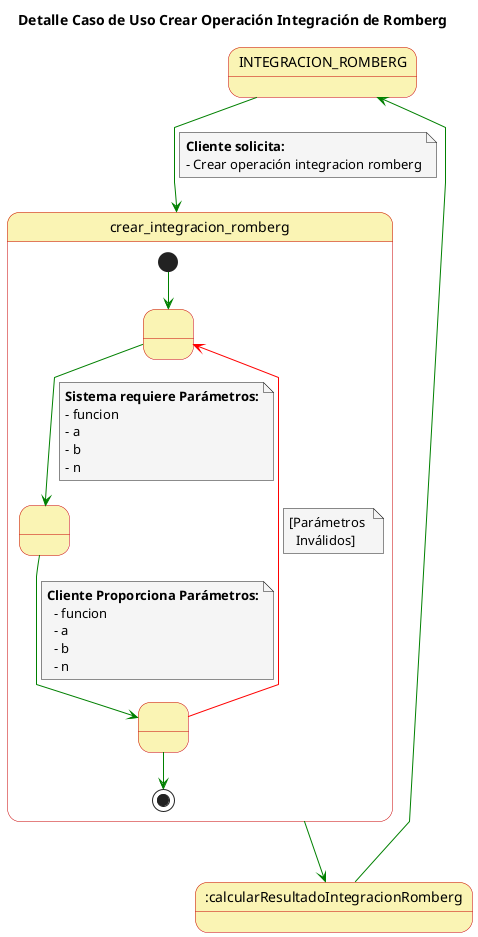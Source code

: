 @startuml

top to bottom direction

skinparam state {
  BackgroundColor #faf4b4
  BorderColor #c90000
}

skinparam note {
  BackgroundColor #f5f5f5
}

skinparam linetype polyline

title Detalle Caso de Uso Crear Operación Integración de Romberg

state INTEGRACION_ROMBERG

INTEGRACION_ROMBERG-[#green]-> crear_integracion_romberg
note on link
  **Cliente solicita:**
  - Crear operación integracion romberg
end note

state crear_integracion_romberg{
  state 1 as " "
  state 2 as " "
  state 3 as " "
  
  [*] -[#green]-> 1
  1 -[#green]-> 2
  note on link
      **Sistema requiere Parámetros:**
      - funcion
      - a
      - b
      - n
  end note
  2 -[#green]-> 3
  note on link
    **Cliente Proporciona Parámetros:**
      - funcion
      - a
      - b
      - n
  end note
  3 -[#red]-> 1
  note on link
    [Parámetros 
      Inválidos]
  end note
  3 -[#green]-> [*]

}

crear_integracion_romberg-[#green]-> :calcularResultadoIntegracionRomberg

:calcularResultadoIntegracionRomberg-[#green]-> INTEGRACION_ROMBERG

@enduml